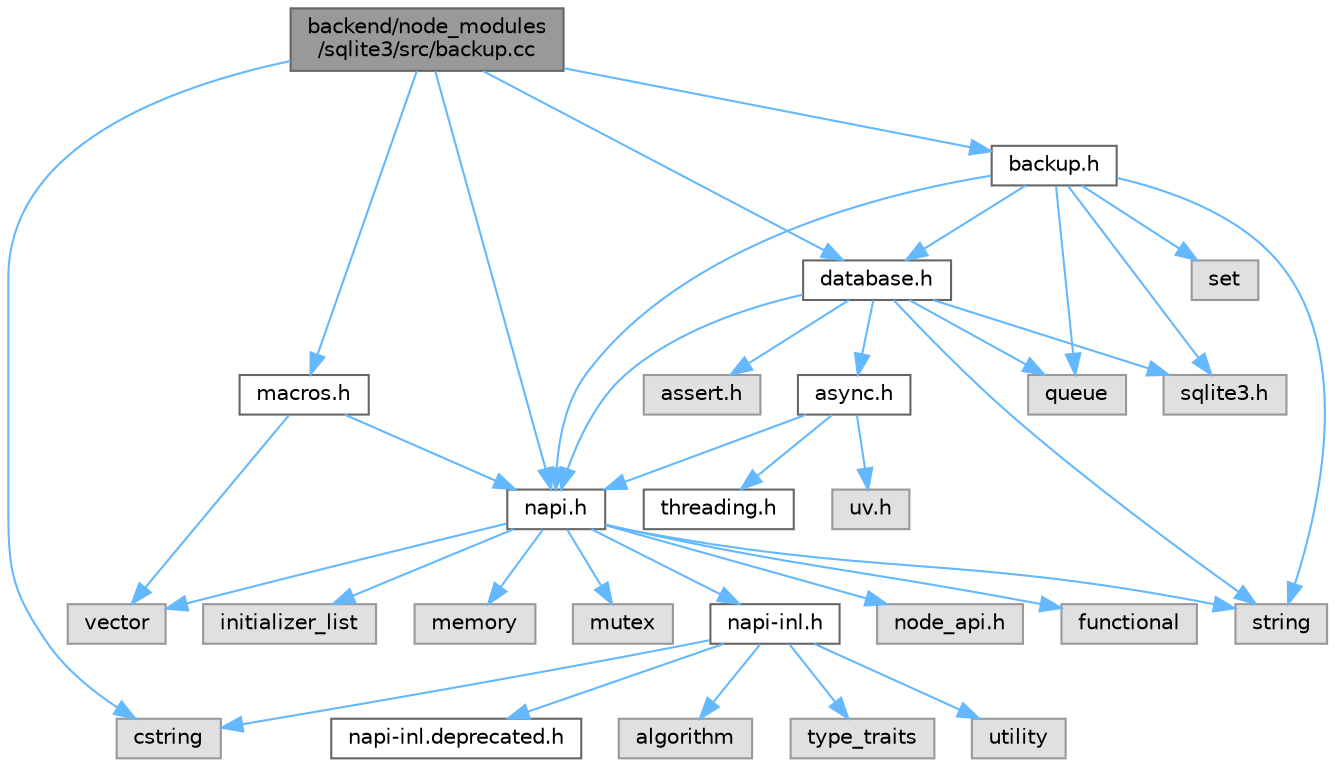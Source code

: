 digraph "backend/node_modules/sqlite3/src/backup.cc"
{
 // LATEX_PDF_SIZE
  bgcolor="transparent";
  edge [fontname=Helvetica,fontsize=10,labelfontname=Helvetica,labelfontsize=10];
  node [fontname=Helvetica,fontsize=10,shape=box,height=0.2,width=0.4];
  Node1 [id="Node000001",label="backend/node_modules\l/sqlite3/src/backup.cc",height=0.2,width=0.4,color="gray40", fillcolor="grey60", style="filled", fontcolor="black",tooltip=" "];
  Node1 -> Node2 [id="edge71_Node000001_Node000002",color="steelblue1",style="solid",tooltip=" "];
  Node2 [id="Node000002",label="cstring",height=0.2,width=0.4,color="grey60", fillcolor="#E0E0E0", style="filled",tooltip=" "];
  Node1 -> Node3 [id="edge72_Node000001_Node000003",color="steelblue1",style="solid",tooltip=" "];
  Node3 [id="Node000003",label="napi.h",height=0.2,width=0.4,color="grey40", fillcolor="white", style="filled",URL="$napi_8h.html",tooltip=" "];
  Node3 -> Node4 [id="edge73_Node000003_Node000004",color="steelblue1",style="solid",tooltip=" "];
  Node4 [id="Node000004",label="node_api.h",height=0.2,width=0.4,color="grey60", fillcolor="#E0E0E0", style="filled",tooltip=" "];
  Node3 -> Node5 [id="edge74_Node000003_Node000005",color="steelblue1",style="solid",tooltip=" "];
  Node5 [id="Node000005",label="functional",height=0.2,width=0.4,color="grey60", fillcolor="#E0E0E0", style="filled",tooltip=" "];
  Node3 -> Node6 [id="edge75_Node000003_Node000006",color="steelblue1",style="solid",tooltip=" "];
  Node6 [id="Node000006",label="initializer_list",height=0.2,width=0.4,color="grey60", fillcolor="#E0E0E0", style="filled",tooltip=" "];
  Node3 -> Node7 [id="edge76_Node000003_Node000007",color="steelblue1",style="solid",tooltip=" "];
  Node7 [id="Node000007",label="memory",height=0.2,width=0.4,color="grey60", fillcolor="#E0E0E0", style="filled",tooltip=" "];
  Node3 -> Node8 [id="edge77_Node000003_Node000008",color="steelblue1",style="solid",tooltip=" "];
  Node8 [id="Node000008",label="mutex",height=0.2,width=0.4,color="grey60", fillcolor="#E0E0E0", style="filled",tooltip=" "];
  Node3 -> Node9 [id="edge78_Node000003_Node000009",color="steelblue1",style="solid",tooltip=" "];
  Node9 [id="Node000009",label="string",height=0.2,width=0.4,color="grey60", fillcolor="#E0E0E0", style="filled",tooltip=" "];
  Node3 -> Node10 [id="edge79_Node000003_Node000010",color="steelblue1",style="solid",tooltip=" "];
  Node10 [id="Node000010",label="vector",height=0.2,width=0.4,color="grey60", fillcolor="#E0E0E0", style="filled",tooltip=" "];
  Node3 -> Node11 [id="edge80_Node000003_Node000011",color="steelblue1",style="solid",tooltip=" "];
  Node11 [id="Node000011",label="napi-inl.h",height=0.2,width=0.4,color="grey40", fillcolor="white", style="filled",URL="$napi-inl_8h.html",tooltip=" "];
  Node11 -> Node12 [id="edge81_Node000011_Node000012",color="steelblue1",style="solid",tooltip=" "];
  Node12 [id="Node000012",label="algorithm",height=0.2,width=0.4,color="grey60", fillcolor="#E0E0E0", style="filled",tooltip=" "];
  Node11 -> Node2 [id="edge82_Node000011_Node000002",color="steelblue1",style="solid",tooltip=" "];
  Node11 -> Node13 [id="edge83_Node000011_Node000013",color="steelblue1",style="solid",tooltip=" "];
  Node13 [id="Node000013",label="type_traits",height=0.2,width=0.4,color="grey60", fillcolor="#E0E0E0", style="filled",tooltip=" "];
  Node11 -> Node14 [id="edge84_Node000011_Node000014",color="steelblue1",style="solid",tooltip=" "];
  Node14 [id="Node000014",label="utility",height=0.2,width=0.4,color="grey60", fillcolor="#E0E0E0", style="filled",tooltip=" "];
  Node11 -> Node15 [id="edge85_Node000011_Node000015",color="steelblue1",style="solid",tooltip=" "];
  Node15 [id="Node000015",label="napi-inl.deprecated.h",height=0.2,width=0.4,color="grey40", fillcolor="white", style="filled",URL="$napi-inl_8deprecated_8h.html",tooltip=" "];
  Node1 -> Node16 [id="edge86_Node000001_Node000016",color="steelblue1",style="solid",tooltip=" "];
  Node16 [id="Node000016",label="macros.h",height=0.2,width=0.4,color="grey40", fillcolor="white", style="filled",URL="$macros_8h.html",tooltip=" "];
  Node16 -> Node10 [id="edge87_Node000016_Node000010",color="steelblue1",style="solid",tooltip=" "];
  Node16 -> Node3 [id="edge88_Node000016_Node000003",color="steelblue1",style="solid",tooltip=" "];
  Node1 -> Node17 [id="edge89_Node000001_Node000017",color="steelblue1",style="solid",tooltip=" "];
  Node17 [id="Node000017",label="database.h",height=0.2,width=0.4,color="grey40", fillcolor="white", style="filled",URL="$backend_2node__modules_2sqlite3_2src_2database_8h.html",tooltip=" "];
  Node17 -> Node18 [id="edge90_Node000017_Node000018",color="steelblue1",style="solid",tooltip=" "];
  Node18 [id="Node000018",label="assert.h",height=0.2,width=0.4,color="grey60", fillcolor="#E0E0E0", style="filled",tooltip=" "];
  Node17 -> Node9 [id="edge91_Node000017_Node000009",color="steelblue1",style="solid",tooltip=" "];
  Node17 -> Node19 [id="edge92_Node000017_Node000019",color="steelblue1",style="solid",tooltip=" "];
  Node19 [id="Node000019",label="queue",height=0.2,width=0.4,color="grey60", fillcolor="#E0E0E0", style="filled",tooltip=" "];
  Node17 -> Node20 [id="edge93_Node000017_Node000020",color="steelblue1",style="solid",tooltip=" "];
  Node20 [id="Node000020",label="sqlite3.h",height=0.2,width=0.4,color="grey60", fillcolor="#E0E0E0", style="filled",tooltip=" "];
  Node17 -> Node3 [id="edge94_Node000017_Node000003",color="steelblue1",style="solid",tooltip=" "];
  Node17 -> Node21 [id="edge95_Node000017_Node000021",color="steelblue1",style="solid",tooltip=" "];
  Node21 [id="Node000021",label="async.h",height=0.2,width=0.4,color="grey40", fillcolor="white", style="filled",URL="$async_8h.html",tooltip=" "];
  Node21 -> Node3 [id="edge96_Node000021_Node000003",color="steelblue1",style="solid",tooltip=" "];
  Node21 -> Node22 [id="edge97_Node000021_Node000022",color="steelblue1",style="solid",tooltip=" "];
  Node22 [id="Node000022",label="uv.h",height=0.2,width=0.4,color="grey60", fillcolor="#E0E0E0", style="filled",tooltip=" "];
  Node21 -> Node23 [id="edge98_Node000021_Node000023",color="steelblue1",style="solid",tooltip=" "];
  Node23 [id="Node000023",label="threading.h",height=0.2,width=0.4,color="grey40", fillcolor="white", style="filled",URL="$threading_8h.html",tooltip=" "];
  Node1 -> Node24 [id="edge99_Node000001_Node000024",color="steelblue1",style="solid",tooltip=" "];
  Node24 [id="Node000024",label="backup.h",height=0.2,width=0.4,color="grey40", fillcolor="white", style="filled",URL="$backup_8h.html",tooltip=" "];
  Node24 -> Node17 [id="edge100_Node000024_Node000017",color="steelblue1",style="solid",tooltip=" "];
  Node24 -> Node9 [id="edge101_Node000024_Node000009",color="steelblue1",style="solid",tooltip=" "];
  Node24 -> Node19 [id="edge102_Node000024_Node000019",color="steelblue1",style="solid",tooltip=" "];
  Node24 -> Node25 [id="edge103_Node000024_Node000025",color="steelblue1",style="solid",tooltip=" "];
  Node25 [id="Node000025",label="set",height=0.2,width=0.4,color="grey60", fillcolor="#E0E0E0", style="filled",tooltip=" "];
  Node24 -> Node20 [id="edge104_Node000024_Node000020",color="steelblue1",style="solid",tooltip=" "];
  Node24 -> Node3 [id="edge105_Node000024_Node000003",color="steelblue1",style="solid",tooltip=" "];
}

